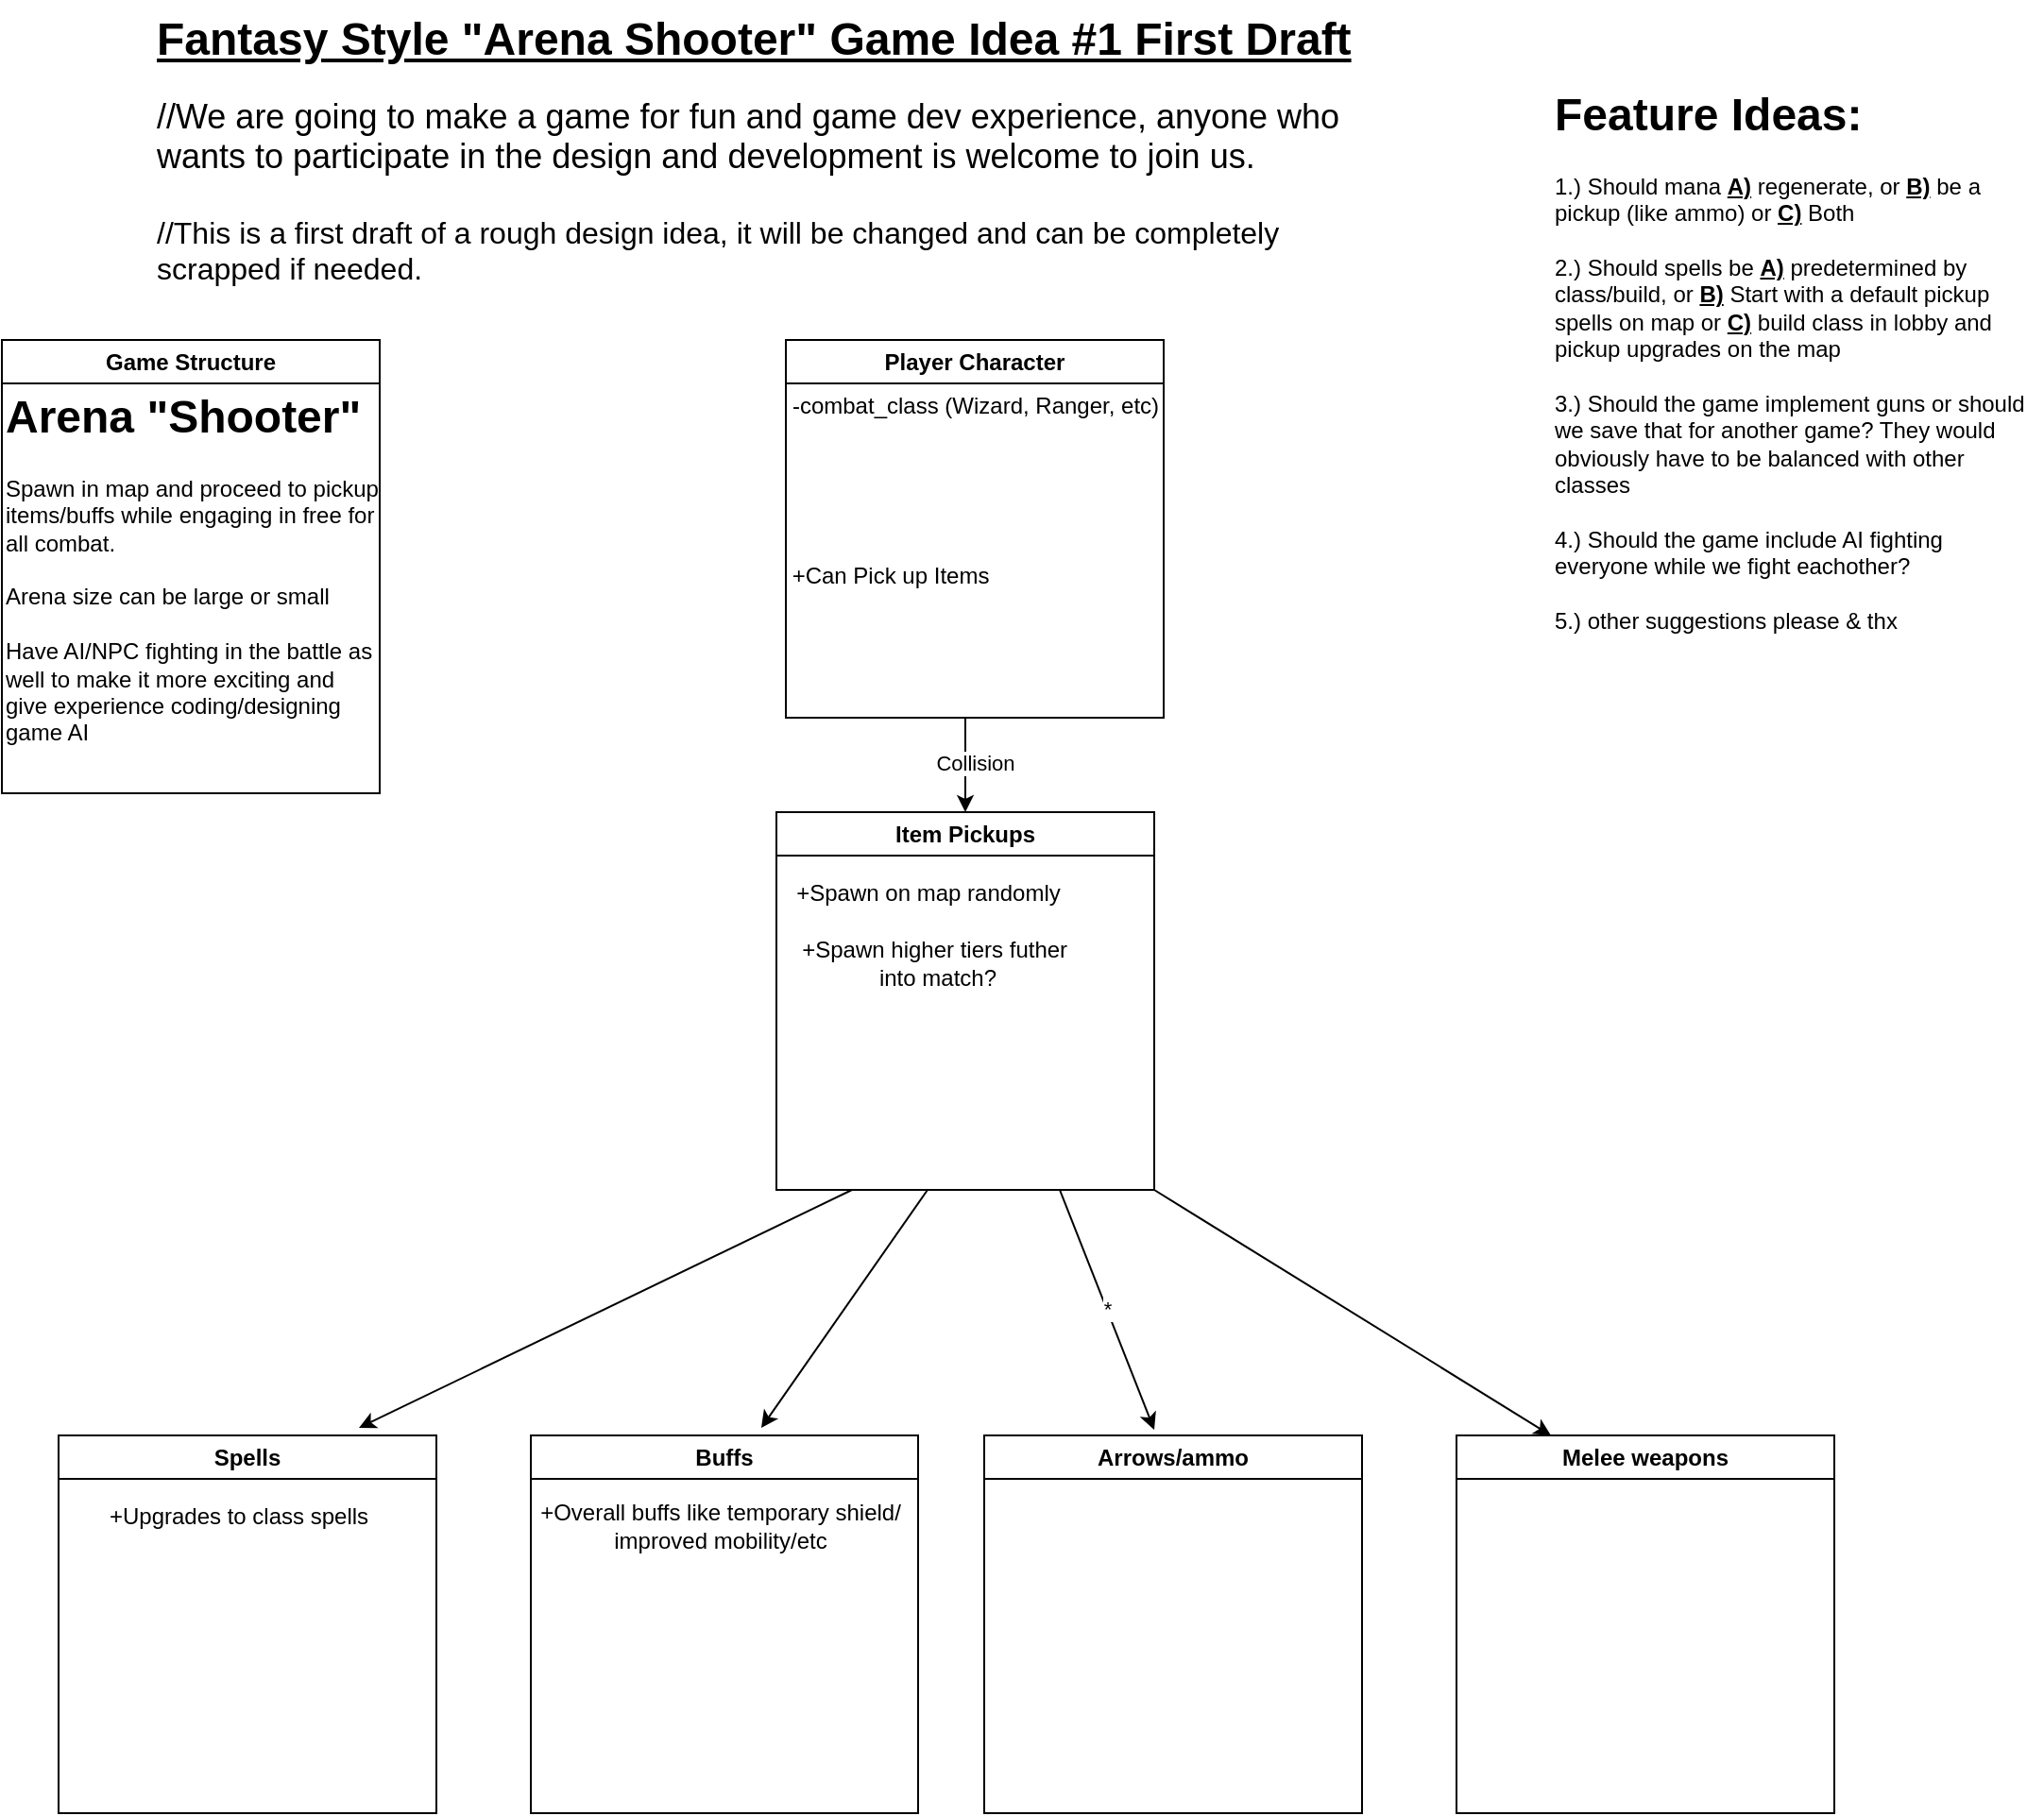 <mxfile version="24.7.17">
  <diagram name="Page-1" id="9ZXhfX5anmOUlw8hG-in">
    <mxGraphModel dx="2954" dy="1144" grid="1" gridSize="10" guides="1" tooltips="1" connect="1" arrows="1" fold="1" page="1" pageScale="1" pageWidth="1100" pageHeight="1700" math="0" shadow="0">
      <root>
        <mxCell id="0" />
        <mxCell id="1" parent="0" />
        <mxCell id="RXnEcm6IaP-4wpzgMX5O-2" value="Player Character" style="swimlane;whiteSpace=wrap;html=1;" vertex="1" parent="1">
          <mxGeometry x="425" y="210" width="200" height="200" as="geometry" />
        </mxCell>
        <mxCell id="RXnEcm6IaP-4wpzgMX5O-3" value="-combat_class (Wizard, Ranger, etc)" style="text;html=1;align=center;verticalAlign=middle;resizable=0;points=[];autosize=1;strokeColor=none;fillColor=none;" vertex="1" parent="RXnEcm6IaP-4wpzgMX5O-2">
          <mxGeometry x="-10" y="20" width="220" height="30" as="geometry" />
        </mxCell>
        <mxCell id="RXnEcm6IaP-4wpzgMX5O-11" value="+Can Pick up Items" style="text;html=1;align=center;verticalAlign=middle;resizable=0;points=[];autosize=1;strokeColor=none;fillColor=none;" vertex="1" parent="RXnEcm6IaP-4wpzgMX5O-2">
          <mxGeometry x="-10" y="110" width="130" height="30" as="geometry" />
        </mxCell>
        <mxCell id="RXnEcm6IaP-4wpzgMX5O-31" value="" style="endArrow=classic;html=1;rounded=0;entryX=0.5;entryY=0;entryDx=0;entryDy=0;" edge="1" parent="RXnEcm6IaP-4wpzgMX5O-2" target="RXnEcm6IaP-4wpzgMX5O-7">
          <mxGeometry width="50" height="50" relative="1" as="geometry">
            <mxPoint x="95" y="200" as="sourcePoint" />
            <mxPoint x="145" y="150" as="targetPoint" />
          </mxGeometry>
        </mxCell>
        <mxCell id="RXnEcm6IaP-4wpzgMX5O-32" value="Collision" style="edgeLabel;html=1;align=center;verticalAlign=middle;resizable=0;points=[];" vertex="1" connectable="0" parent="RXnEcm6IaP-4wpzgMX5O-31">
          <mxGeometry x="-0.04" y="5" relative="1" as="geometry">
            <mxPoint as="offset" />
          </mxGeometry>
        </mxCell>
        <mxCell id="RXnEcm6IaP-4wpzgMX5O-7" value="Item Pickups" style="swimlane;whiteSpace=wrap;html=1;" vertex="1" parent="1">
          <mxGeometry x="420" y="460" width="200" height="200" as="geometry" />
        </mxCell>
        <mxCell id="RXnEcm6IaP-4wpzgMX5O-9" value="*" style="endArrow=classic;html=1;rounded=0;" edge="1" parent="RXnEcm6IaP-4wpzgMX5O-7">
          <mxGeometry width="50" height="50" relative="1" as="geometry">
            <mxPoint x="150" y="200" as="sourcePoint" />
            <mxPoint x="200" y="327" as="targetPoint" />
          </mxGeometry>
        </mxCell>
        <mxCell id="RXnEcm6IaP-4wpzgMX5O-16" value="" style="endArrow=classic;html=1;rounded=0;entryX=0.795;entryY=-0.02;entryDx=0;entryDy=0;entryPerimeter=0;" edge="1" parent="RXnEcm6IaP-4wpzgMX5O-7" target="RXnEcm6IaP-4wpzgMX5O-15">
          <mxGeometry width="50" height="50" relative="1" as="geometry">
            <mxPoint x="40" y="200" as="sourcePoint" />
            <mxPoint x="90" y="150" as="targetPoint" />
          </mxGeometry>
        </mxCell>
        <mxCell id="RXnEcm6IaP-4wpzgMX5O-22" value="" style="endArrow=classic;html=1;rounded=0;entryX=0.595;entryY=-0.02;entryDx=0;entryDy=0;entryPerimeter=0;" edge="1" parent="RXnEcm6IaP-4wpzgMX5O-7" target="RXnEcm6IaP-4wpzgMX5O-10">
          <mxGeometry width="50" height="50" relative="1" as="geometry">
            <mxPoint x="80" y="200" as="sourcePoint" />
            <mxPoint x="130" y="150" as="targetPoint" />
          </mxGeometry>
        </mxCell>
        <mxCell id="RXnEcm6IaP-4wpzgMX5O-23" value="+Spawn on map randomly" style="text;html=1;align=center;verticalAlign=middle;resizable=0;points=[];autosize=1;strokeColor=none;fillColor=none;" vertex="1" parent="RXnEcm6IaP-4wpzgMX5O-7">
          <mxGeometry y="28" width="160" height="30" as="geometry" />
        </mxCell>
        <mxCell id="RXnEcm6IaP-4wpzgMX5O-33" value="+Spawn higher tiers futher&amp;nbsp;&lt;div&gt;into match?&lt;/div&gt;" style="text;html=1;align=center;verticalAlign=middle;resizable=0;points=[];autosize=1;strokeColor=none;fillColor=none;" vertex="1" parent="RXnEcm6IaP-4wpzgMX5O-7">
          <mxGeometry y="60" width="170" height="40" as="geometry" />
        </mxCell>
        <mxCell id="RXnEcm6IaP-4wpzgMX5O-10" value="Buffs" style="swimlane;whiteSpace=wrap;html=1;" vertex="1" parent="1">
          <mxGeometry x="290" y="790" width="205" height="200" as="geometry" />
        </mxCell>
        <mxCell id="RXnEcm6IaP-4wpzgMX5O-25" value="+Overall buffs like temporary shield/&lt;div&gt;improved mobility/etc&lt;/div&gt;" style="text;html=1;align=center;verticalAlign=middle;resizable=0;points=[];autosize=1;strokeColor=none;fillColor=none;" vertex="1" parent="RXnEcm6IaP-4wpzgMX5O-10">
          <mxGeometry x="-5" y="28" width="210" height="40" as="geometry" />
        </mxCell>
        <mxCell id="RXnEcm6IaP-4wpzgMX5O-13" value="&lt;h1 style=&quot;margin-top: 0px;&quot;&gt;Feature Ideas:&lt;/h1&gt;&lt;div&gt;1.) Should mana &lt;b&gt;&lt;u&gt;A)&lt;/u&gt;&amp;nbsp;&lt;/b&gt;regenerate, or &lt;b&gt;&lt;u&gt;B)&lt;/u&gt;&lt;/b&gt; be a pickup (like ammo) or &lt;b style=&quot;text-decoration-line: underline;&quot;&gt;C)&lt;/b&gt;&amp;nbsp;Both&lt;/div&gt;&lt;div&gt;&lt;br&gt;&lt;/div&gt;&lt;div&gt;2.) Should spells be &lt;b&gt;&lt;u&gt;A)&lt;/u&gt;&lt;/b&gt; predetermined by class/build, or &lt;u&gt;&lt;b&gt;B)&lt;/b&gt;&lt;/u&gt;&amp;nbsp;Start with a default pickup spells on map or &lt;u style=&quot;font-weight: bold;&quot;&gt;C)&lt;/u&gt;&amp;nbsp;build class in lobby and pickup upgrades on the map&lt;/div&gt;&lt;div&gt;&lt;br&gt;&lt;/div&gt;&lt;div&gt;3.) Should the game implement guns or should we save that for another game? They would obviously have to be balanced with other classes&amp;nbsp;&lt;/div&gt;&lt;div&gt;&lt;br&gt;&lt;/div&gt;&lt;div&gt;4.) Should the game include AI fighting everyone while we fight eachother?&lt;/div&gt;&lt;div&gt;&lt;br&gt;&lt;/div&gt;&lt;div&gt;5.) other suggestions please &amp;amp; thx&lt;/div&gt;" style="text;html=1;whiteSpace=wrap;overflow=hidden;rounded=0;" vertex="1" parent="1">
          <mxGeometry x="830" y="70" width="260" height="330" as="geometry" />
        </mxCell>
        <mxCell id="RXnEcm6IaP-4wpzgMX5O-15" value="Spells" style="swimlane;whiteSpace=wrap;html=1;" vertex="1" parent="1">
          <mxGeometry x="40" y="790" width="200" height="200" as="geometry" />
        </mxCell>
        <mxCell id="RXnEcm6IaP-4wpzgMX5O-24" value="+Upgrades to class spells" style="text;html=1;align=center;verticalAlign=middle;resizable=0;points=[];autosize=1;strokeColor=none;fillColor=none;" vertex="1" parent="RXnEcm6IaP-4wpzgMX5O-15">
          <mxGeometry x="15" y="28" width="160" height="30" as="geometry" />
        </mxCell>
        <mxCell id="RXnEcm6IaP-4wpzgMX5O-19" value="Arrows/ammo" style="swimlane;whiteSpace=wrap;html=1;startSize=23;" vertex="1" parent="1">
          <mxGeometry x="530" y="790" width="200" height="200" as="geometry" />
        </mxCell>
        <mxCell id="RXnEcm6IaP-4wpzgMX5O-20" value="Melee weapons" style="swimlane;whiteSpace=wrap;html=1;startSize=23;" vertex="1" parent="1">
          <mxGeometry x="780" y="790" width="200" height="200" as="geometry" />
        </mxCell>
        <mxCell id="RXnEcm6IaP-4wpzgMX5O-21" value="" style="endArrow=classic;html=1;rounded=0;entryX=0.25;entryY=0;entryDx=0;entryDy=0;" edge="1" parent="1" target="RXnEcm6IaP-4wpzgMX5O-20">
          <mxGeometry width="50" height="50" relative="1" as="geometry">
            <mxPoint x="620" y="660" as="sourcePoint" />
            <mxPoint x="670" y="610" as="targetPoint" />
          </mxGeometry>
        </mxCell>
        <mxCell id="RXnEcm6IaP-4wpzgMX5O-30" value="&lt;h1 style=&quot;margin-top: 0px;&quot;&gt;&lt;u&gt;Fantasy Style &quot;Arena Shooter&quot; Game Idea #1 First Draft&lt;/u&gt;&lt;/h1&gt;&lt;div&gt;&lt;font style=&quot;font-size: 18px;&quot;&gt;//We are going to make a game for fun and game dev experience, anyone who wants to participate in the design and development is welcome to join us.&amp;nbsp;&lt;/font&gt;&lt;/div&gt;&lt;div&gt;&lt;font size=&quot;3&quot;&gt;&lt;br&gt;&lt;/font&gt;&lt;/div&gt;&lt;div&gt;&lt;font size=&quot;3&quot;&gt;//This is a first draft of a rough design idea, it will be changed and can be completely scrapped if needed.&lt;/font&gt;&lt;/div&gt;" style="text;html=1;whiteSpace=wrap;overflow=hidden;rounded=0;" vertex="1" parent="1">
          <mxGeometry x="90" y="30" width="650" height="170" as="geometry" />
        </mxCell>
        <mxCell id="RXnEcm6IaP-4wpzgMX5O-36" value="Game Structure" style="swimlane;whiteSpace=wrap;html=1;" vertex="1" parent="1">
          <mxGeometry x="10" y="210" width="200" height="240" as="geometry" />
        </mxCell>
        <mxCell id="RXnEcm6IaP-4wpzgMX5O-37" value="&lt;h1 style=&quot;margin-top: 0px;&quot;&gt;Arena &quot;Shooter&quot;&lt;/h1&gt;&lt;div&gt;Spawn in map and proceed to pickup items/buffs while engaging in free for all combat.&amp;nbsp;&lt;/div&gt;&lt;div&gt;&lt;br&gt;&lt;/div&gt;&lt;div&gt;Arena size can be large or small&lt;/div&gt;&lt;div&gt;&lt;br&gt;&lt;/div&gt;&lt;div&gt;Have AI/NPC fighting in the battle as well to make it more exciting and give experience coding/designing game AI&lt;/div&gt;" style="text;html=1;whiteSpace=wrap;overflow=hidden;rounded=0;" vertex="1" parent="RXnEcm6IaP-4wpzgMX5O-36">
          <mxGeometry y="20" width="200" height="220" as="geometry" />
        </mxCell>
      </root>
    </mxGraphModel>
  </diagram>
</mxfile>
